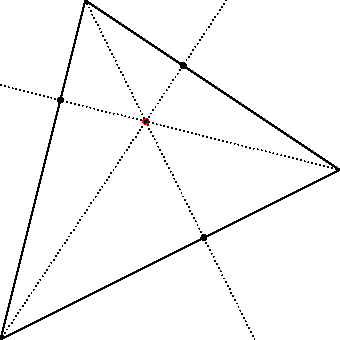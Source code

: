 size(6cm,0);

import math;

pair A=(0,0), B=(1,.5), C=(.25,1);

pair project(pair pt, pair A, pair B)
  {
    return extension(pt,pt-dir(90+degrees(A-B,false)),A,B);
  }

pair ocenter(pair A, pair B, pair C)
  {
    return extension(A, project(A,B,C), B, project(B,A,C));
  }

draw(A--B--C--cycle);

pair orth=ocenter(A,B,C);
pair Ap=project(A,B,C);
pair Bp=project(B,A,C);
pair Cp=project(C,A,B);

dot(orth, red);
dot(Ap^^Bp^^Cp);
drawline(A, orth, dotted);
drawline(B, orth, dotted);
drawline(C, orth, dotted);
